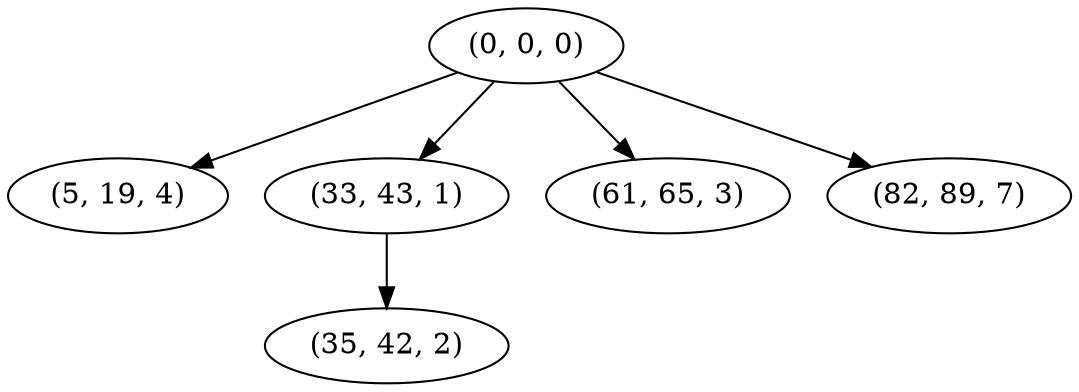digraph tree {
    "(0, 0, 0)";
    "(5, 19, 4)";
    "(33, 43, 1)";
    "(35, 42, 2)";
    "(61, 65, 3)";
    "(82, 89, 7)";
    "(0, 0, 0)" -> "(5, 19, 4)";
    "(0, 0, 0)" -> "(33, 43, 1)";
    "(0, 0, 0)" -> "(61, 65, 3)";
    "(0, 0, 0)" -> "(82, 89, 7)";
    "(33, 43, 1)" -> "(35, 42, 2)";
}
